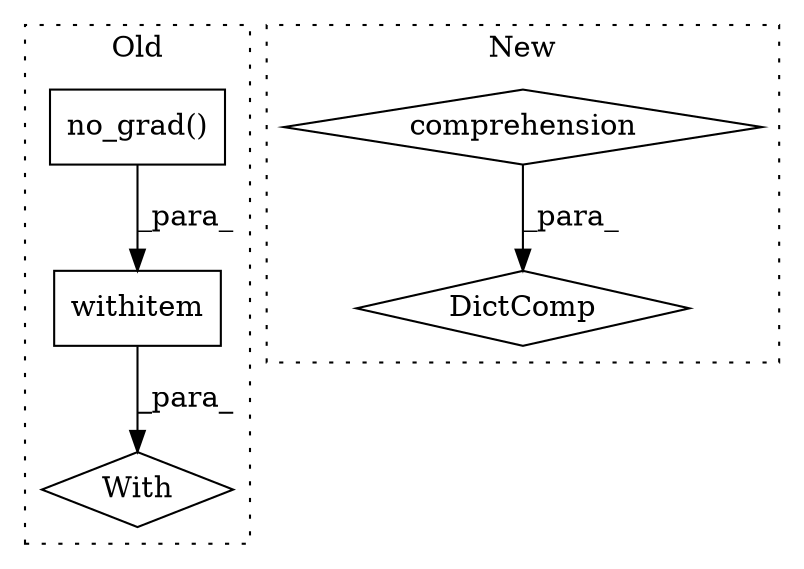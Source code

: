 digraph G {
subgraph cluster0 {
1 [label="withitem" a="49" s="1737" l="5" shape="box"];
3 [label="With" a="39" s="1732,1742" l="5,20" shape="diamond"];
5 [label="no_grad()" a="75" s="1737" l="15" shape="box"];
label = "Old";
style="dotted";
}
subgraph cluster1 {
2 [label="DictComp" a="84" s="1857" l="57" shape="diamond"];
4 [label="comprehension" a="45" s="1877" l="3" shape="diamond"];
label = "New";
style="dotted";
}
1 -> 3 [label="_para_"];
4 -> 2 [label="_para_"];
5 -> 1 [label="_para_"];
}
